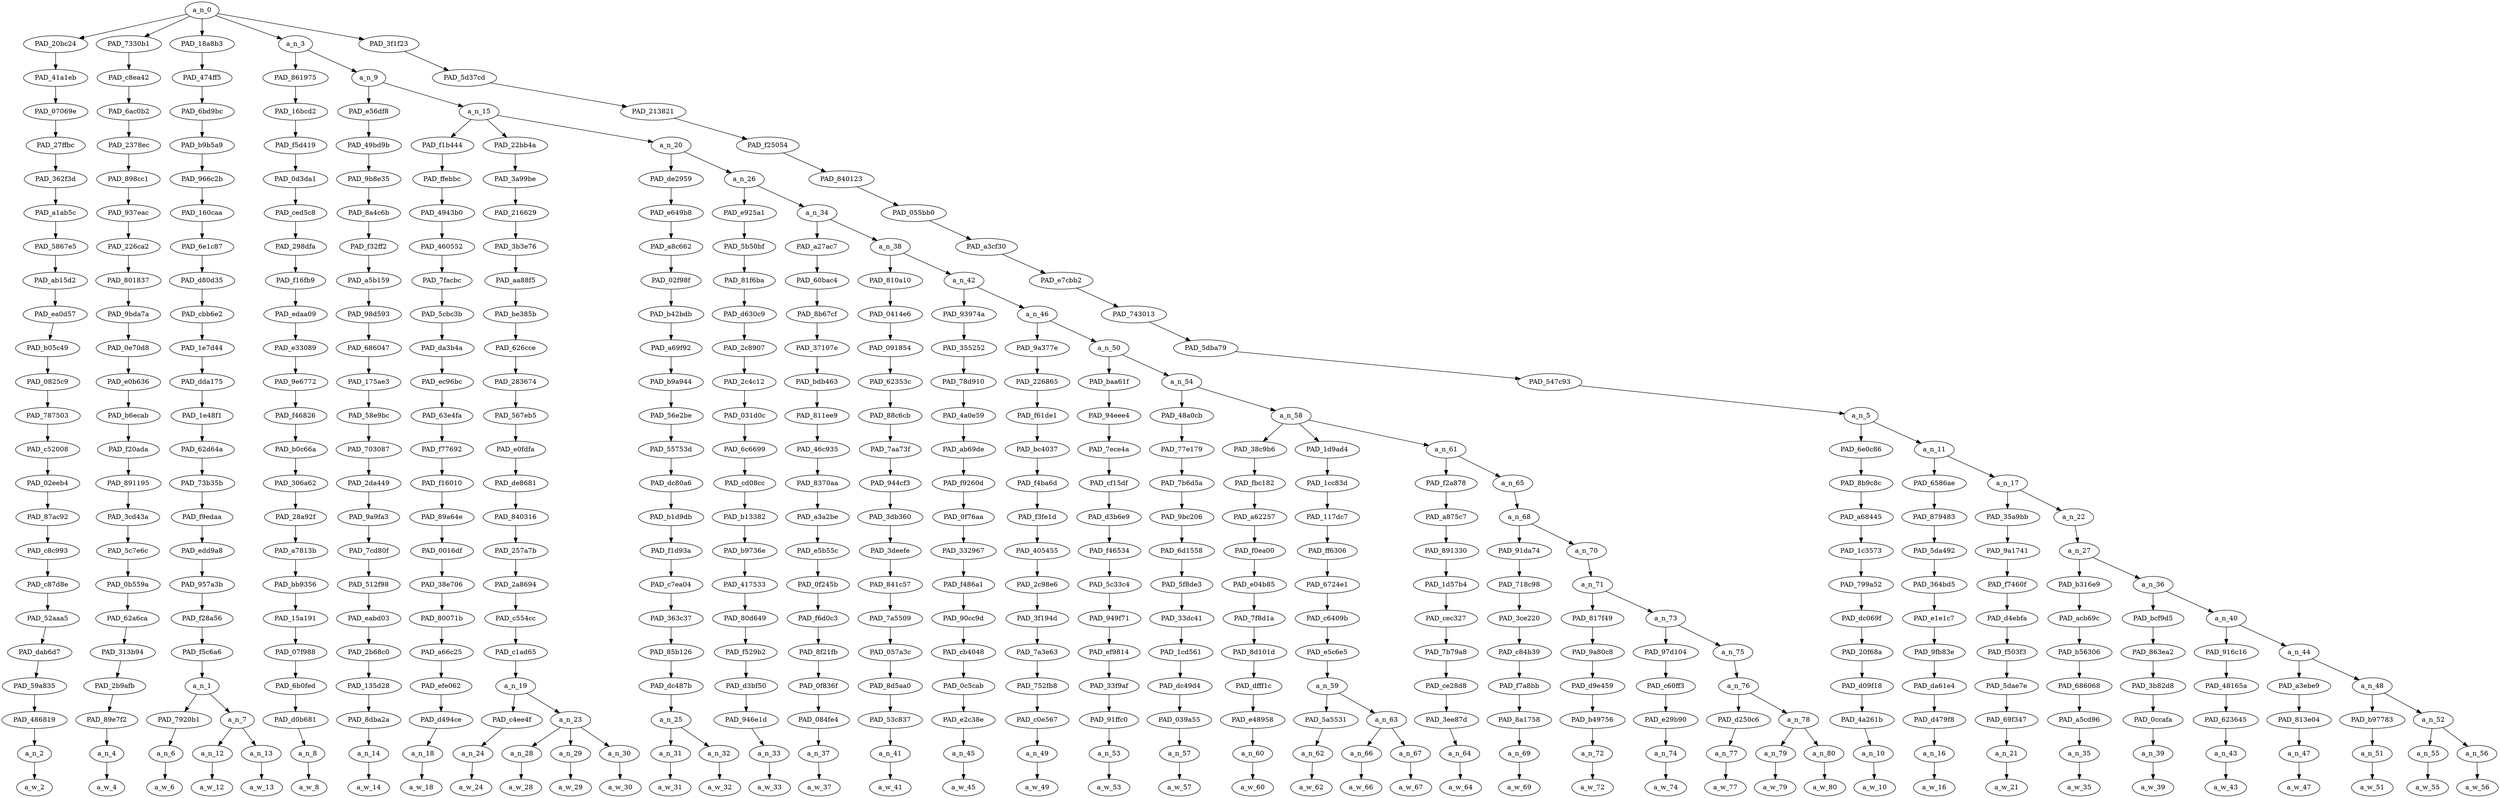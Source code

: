 strict digraph "" {
	a_n_0	[div_dir=1,
		index=0,
		level=23,
		pos="14.66223381890191,23!",
		text_span="[0, 1, 2, 3, 4, 5, 6, 7, 8, 9, 10, 11, 12, 13, 14, 15, 16, 17, 18, 19, 20, 21, 22, 23, 24, 25, 26, 27, 28, 29, 30, 31, 32, 33, 34, \
35, 36, 37, 38, 39, 40, 41]",
		value=1.00000003];
	PAD_20bc24	[div_dir=1,
		index=1,
		level=22,
		pos="3.0,22!",
		text_span="[3]",
		value=0.01892746];
	a_n_0 -> PAD_20bc24;
	PAD_7330b1	[div_dir=1,
		index=3,
		level=22,
		pos="31.0,22!",
		text_span="[31]",
		value=0.02265447];
	a_n_0 -> PAD_7330b1;
	PAD_18a8b3	[div_dir=1,
		index=0,
		level=22,
		pos="0.75,22!",
		text_span="[0, 1, 2]",
		value=0.11915669];
	a_n_0 -> PAD_18a8b3;
	a_n_3	[div_dir=1,
		index=2,
		level=22,
		pos="5.563122219509548,22!",
		text_span="[4, 5, 6, 7, 8, 9, 10, 11, 12, 13, 14, 15, 16, 17, 18, 19, 20, 21, 22, 23, 24, 25, 26, 27, 28, 29, 30]",
		value=0.52103187];
	a_n_0 -> a_n_3;
	PAD_3f1f23	[div_dir=1,
		index=4,
		level=22,
		pos="32.998046875,22!",
		text_span="[32, 33, 34, 35, 36, 37, 38, 39, 40, 41]",
		value=0.31786049];
	a_n_0 -> PAD_3f1f23;
	PAD_41a1eb	[div_dir=1,
		index=1,
		level=21,
		pos="3.0,21!",
		text_span="[3]",
		value=0.01892746];
	PAD_20bc24 -> PAD_41a1eb;
	PAD_07069e	[div_dir=1,
		index=1,
		level=20,
		pos="3.0,20!",
		text_span="[3]",
		value=0.01892746];
	PAD_41a1eb -> PAD_07069e;
	PAD_27ffbc	[div_dir=1,
		index=1,
		level=19,
		pos="3.0,19!",
		text_span="[3]",
		value=0.01892746];
	PAD_07069e -> PAD_27ffbc;
	PAD_362f3d	[div_dir=1,
		index=1,
		level=18,
		pos="3.0,18!",
		text_span="[3]",
		value=0.01892746];
	PAD_27ffbc -> PAD_362f3d;
	PAD_a1ab5c	[div_dir=1,
		index=1,
		level=17,
		pos="3.0,17!",
		text_span="[3]",
		value=0.01892746];
	PAD_362f3d -> PAD_a1ab5c;
	PAD_5867e5	[div_dir=1,
		index=1,
		level=16,
		pos="3.0,16!",
		text_span="[3]",
		value=0.01892746];
	PAD_a1ab5c -> PAD_5867e5;
	PAD_ab15d2	[div_dir=1,
		index=1,
		level=15,
		pos="3.0,15!",
		text_span="[3]",
		value=0.01892746];
	PAD_5867e5 -> PAD_ab15d2;
	PAD_ea0d57	[div_dir=1,
		index=1,
		level=14,
		pos="3.0,14!",
		text_span="[3]",
		value=0.01892746];
	PAD_ab15d2 -> PAD_ea0d57;
	PAD_b05c49	[div_dir=1,
		index=1,
		level=13,
		pos="3.0,13!",
		text_span="[3]",
		value=0.01892746];
	PAD_ea0d57 -> PAD_b05c49;
	PAD_0825c9	[div_dir=1,
		index=1,
		level=12,
		pos="3.0,12!",
		text_span="[3]",
		value=0.01892746];
	PAD_b05c49 -> PAD_0825c9;
	PAD_787503	[div_dir=1,
		index=1,
		level=11,
		pos="3.0,11!",
		text_span="[3]",
		value=0.01892746];
	PAD_0825c9 -> PAD_787503;
	PAD_c52008	[div_dir=1,
		index=1,
		level=10,
		pos="3.0,10!",
		text_span="[3]",
		value=0.01892746];
	PAD_787503 -> PAD_c52008;
	PAD_02eeb4	[div_dir=1,
		index=1,
		level=9,
		pos="3.0,9!",
		text_span="[3]",
		value=0.01892746];
	PAD_c52008 -> PAD_02eeb4;
	PAD_87ac92	[div_dir=1,
		index=1,
		level=8,
		pos="3.0,8!",
		text_span="[3]",
		value=0.01892746];
	PAD_02eeb4 -> PAD_87ac92;
	PAD_c8c993	[div_dir=1,
		index=1,
		level=7,
		pos="3.0,7!",
		text_span="[3]",
		value=0.01892746];
	PAD_87ac92 -> PAD_c8c993;
	PAD_c87d8e	[div_dir=1,
		index=1,
		level=6,
		pos="3.0,6!",
		text_span="[3]",
		value=0.01892746];
	PAD_c8c993 -> PAD_c87d8e;
	PAD_52aaa5	[div_dir=1,
		index=1,
		level=5,
		pos="3.0,5!",
		text_span="[3]",
		value=0.01892746];
	PAD_c87d8e -> PAD_52aaa5;
	PAD_dab6d7	[div_dir=1,
		index=1,
		level=4,
		pos="3.0,4!",
		text_span="[3]",
		value=0.01892746];
	PAD_52aaa5 -> PAD_dab6d7;
	PAD_59a835	[div_dir=1,
		index=1,
		level=3,
		pos="3.0,3!",
		text_span="[3]",
		value=0.01892746];
	PAD_dab6d7 -> PAD_59a835;
	PAD_486819	[div_dir=1,
		index=2,
		level=2,
		pos="3.0,2!",
		text_span="[3]",
		value=0.01892746];
	PAD_59a835 -> PAD_486819;
	a_n_2	[div_dir=1,
		index=3,
		level=1,
		pos="3.0,1!",
		text_span="[3]",
		value=0.01892746];
	PAD_486819 -> a_n_2;
	a_w_2	[div_dir=0,
		index=3,
		level=0,
		pos="3,0!",
		text_span="[3]",
		value=and];
	a_n_2 -> a_w_2;
	PAD_c8ea42	[div_dir=1,
		index=4,
		level=21,
		pos="31.0,21!",
		text_span="[31]",
		value=0.02265447];
	PAD_7330b1 -> PAD_c8ea42;
	PAD_6ac0b2	[div_dir=1,
		index=5,
		level=20,
		pos="31.0,20!",
		text_span="[31]",
		value=0.02265447];
	PAD_c8ea42 -> PAD_6ac0b2;
	PAD_2378ec	[div_dir=1,
		index=7,
		level=19,
		pos="31.0,19!",
		text_span="[31]",
		value=0.02265447];
	PAD_6ac0b2 -> PAD_2378ec;
	PAD_898cc1	[div_dir=1,
		index=8,
		level=18,
		pos="31.0,18!",
		text_span="[31]",
		value=0.02265447];
	PAD_2378ec -> PAD_898cc1;
	PAD_937eac	[div_dir=1,
		index=9,
		level=17,
		pos="31.0,17!",
		text_span="[31]",
		value=0.02265447];
	PAD_898cc1 -> PAD_937eac;
	PAD_226ca2	[div_dir=1,
		index=10,
		level=16,
		pos="31.0,16!",
		text_span="[31]",
		value=0.02265447];
	PAD_937eac -> PAD_226ca2;
	PAD_801837	[div_dir=1,
		index=11,
		level=15,
		pos="31.0,15!",
		text_span="[31]",
		value=0.02265447];
	PAD_226ca2 -> PAD_801837;
	PAD_9bda7a	[div_dir=1,
		index=12,
		level=14,
		pos="31.0,14!",
		text_span="[31]",
		value=0.02265447];
	PAD_801837 -> PAD_9bda7a;
	PAD_0e70d8	[div_dir=1,
		index=13,
		level=13,
		pos="31.0,13!",
		text_span="[31]",
		value=0.02265447];
	PAD_9bda7a -> PAD_0e70d8;
	PAD_e0b636	[div_dir=1,
		index=14,
		level=12,
		pos="31.0,12!",
		text_span="[31]",
		value=0.02265447];
	PAD_0e70d8 -> PAD_e0b636;
	PAD_b6ecab	[div_dir=1,
		index=15,
		level=11,
		pos="31.0,11!",
		text_span="[31]",
		value=0.02265447];
	PAD_e0b636 -> PAD_b6ecab;
	PAD_f20ada	[div_dir=1,
		index=17,
		level=10,
		pos="31.0,10!",
		text_span="[31]",
		value=0.02265447];
	PAD_b6ecab -> PAD_f20ada;
	PAD_891195	[div_dir=1,
		index=18,
		level=9,
		pos="31.0,9!",
		text_span="[31]",
		value=0.02265447];
	PAD_f20ada -> PAD_891195;
	PAD_3cd43a	[div_dir=1,
		index=18,
		level=8,
		pos="31.0,8!",
		text_span="[31]",
		value=0.02265447];
	PAD_891195 -> PAD_3cd43a;
	PAD_5c7e6c	[div_dir=1,
		index=19,
		level=7,
		pos="31.0,7!",
		text_span="[31]",
		value=0.02265447];
	PAD_3cd43a -> PAD_5c7e6c;
	PAD_0b559a	[div_dir=1,
		index=19,
		level=6,
		pos="31.0,6!",
		text_span="[31]",
		value=0.02265447];
	PAD_5c7e6c -> PAD_0b559a;
	PAD_62a6ca	[div_dir=1,
		index=20,
		level=5,
		pos="31.0,5!",
		text_span="[31]",
		value=0.02265447];
	PAD_0b559a -> PAD_62a6ca;
	PAD_313b94	[div_dir=1,
		index=21,
		level=4,
		pos="31.0,4!",
		text_span="[31]",
		value=0.02265447];
	PAD_62a6ca -> PAD_313b94;
	PAD_2b9afb	[div_dir=1,
		index=21,
		level=3,
		pos="31.0,3!",
		text_span="[31]",
		value=0.02265447];
	PAD_313b94 -> PAD_2b9afb;
	PAD_89e7f2	[div_dir=1,
		index=25,
		level=2,
		pos="31.0,2!",
		text_span="[31]",
		value=0.02265447];
	PAD_2b9afb -> PAD_89e7f2;
	a_n_4	[div_dir=1,
		index=31,
		level=1,
		pos="31.0,1!",
		text_span="[31]",
		value=0.02265447];
	PAD_89e7f2 -> a_n_4;
	a_w_4	[div_dir=0,
		index=31,
		level=0,
		pos="31,0!",
		text_span="[31]",
		value=and1];
	a_n_4 -> a_w_4;
	PAD_474ff5	[div_dir=1,
		index=0,
		level=21,
		pos="0.75,21!",
		text_span="[0, 1, 2]",
		value=0.11915669];
	PAD_18a8b3 -> PAD_474ff5;
	PAD_6bd9bc	[div_dir=1,
		index=0,
		level=20,
		pos="0.75,20!",
		text_span="[0, 1, 2]",
		value=0.11915669];
	PAD_474ff5 -> PAD_6bd9bc;
	PAD_b9b5a9	[div_dir=1,
		index=0,
		level=19,
		pos="0.75,19!",
		text_span="[0, 1, 2]",
		value=0.11915669];
	PAD_6bd9bc -> PAD_b9b5a9;
	PAD_966c2b	[div_dir=1,
		index=0,
		level=18,
		pos="0.75,18!",
		text_span="[0, 1, 2]",
		value=0.11915669];
	PAD_b9b5a9 -> PAD_966c2b;
	PAD_160caa	[div_dir=1,
		index=0,
		level=17,
		pos="0.75,17!",
		text_span="[0, 1, 2]",
		value=0.11915669];
	PAD_966c2b -> PAD_160caa;
	PAD_6e1c87	[div_dir=1,
		index=0,
		level=16,
		pos="0.75,16!",
		text_span="[0, 1, 2]",
		value=0.11915669];
	PAD_160caa -> PAD_6e1c87;
	PAD_d80d35	[div_dir=1,
		index=0,
		level=15,
		pos="0.75,15!",
		text_span="[0, 1, 2]",
		value=0.11915669];
	PAD_6e1c87 -> PAD_d80d35;
	PAD_cbb6e2	[div_dir=1,
		index=0,
		level=14,
		pos="0.75,14!",
		text_span="[0, 1, 2]",
		value=0.11915669];
	PAD_d80d35 -> PAD_cbb6e2;
	PAD_1e7d44	[div_dir=1,
		index=0,
		level=13,
		pos="0.75,13!",
		text_span="[0, 1, 2]",
		value=0.11915669];
	PAD_cbb6e2 -> PAD_1e7d44;
	PAD_dda175	[div_dir=1,
		index=0,
		level=12,
		pos="0.75,12!",
		text_span="[0, 1, 2]",
		value=0.11915669];
	PAD_1e7d44 -> PAD_dda175;
	PAD_1e48f1	[div_dir=1,
		index=0,
		level=11,
		pos="0.75,11!",
		text_span="[0, 1, 2]",
		value=0.11915669];
	PAD_dda175 -> PAD_1e48f1;
	PAD_62d64a	[div_dir=1,
		index=0,
		level=10,
		pos="0.75,10!",
		text_span="[0, 1, 2]",
		value=0.11915669];
	PAD_1e48f1 -> PAD_62d64a;
	PAD_73b35b	[div_dir=1,
		index=0,
		level=9,
		pos="0.75,9!",
		text_span="[0, 1, 2]",
		value=0.11915669];
	PAD_62d64a -> PAD_73b35b;
	PAD_f9edaa	[div_dir=1,
		index=0,
		level=8,
		pos="0.75,8!",
		text_span="[0, 1, 2]",
		value=0.11915669];
	PAD_73b35b -> PAD_f9edaa;
	PAD_edd9a8	[div_dir=1,
		index=0,
		level=7,
		pos="0.75,7!",
		text_span="[0, 1, 2]",
		value=0.11915669];
	PAD_f9edaa -> PAD_edd9a8;
	PAD_957a3b	[div_dir=1,
		index=0,
		level=6,
		pos="0.75,6!",
		text_span="[0, 1, 2]",
		value=0.11915669];
	PAD_edd9a8 -> PAD_957a3b;
	PAD_f28a56	[div_dir=1,
		index=0,
		level=5,
		pos="0.75,5!",
		text_span="[0, 1, 2]",
		value=0.11915669];
	PAD_957a3b -> PAD_f28a56;
	PAD_f5c6a6	[div_dir=1,
		index=0,
		level=4,
		pos="0.75,4!",
		text_span="[0, 1, 2]",
		value=0.11915669];
	PAD_f28a56 -> PAD_f5c6a6;
	a_n_1	[div_dir=1,
		index=0,
		level=3,
		pos="0.75,3!",
		text_span="[0, 1, 2]",
		value=0.11915669];
	PAD_f5c6a6 -> a_n_1;
	PAD_7920b1	[div_dir=1,
		index=0,
		level=2,
		pos="0.0,2!",
		text_span="[0]",
		value=0.01944703];
	a_n_1 -> PAD_7920b1;
	a_n_7	[div_dir=1,
		index=1,
		level=2,
		pos="1.5,2!",
		text_span="[1, 2]",
		value=0.09925548];
	a_n_1 -> a_n_7;
	a_n_6	[div_dir=1,
		index=0,
		level=1,
		pos="0.0,1!",
		text_span="[0]",
		value=0.01944703];
	PAD_7920b1 -> a_n_6;
	a_w_6	[div_dir=0,
		index=0,
		level=0,
		pos="0,0!",
		text_span="[0]",
		value=we];
	a_n_6 -> a_w_6;
	a_n_12	[div_dir=1,
		index=1,
		level=1,
		pos="1.0,1!",
		text_span="[1]",
		value=0.03022657];
	a_n_7 -> a_n_12;
	a_n_13	[div_dir=1,
		index=2,
		level=1,
		pos="2.0,1!",
		text_span="[2]",
		value=0.06860428];
	a_n_7 -> a_n_13;
	a_w_12	[div_dir=0,
		index=1,
		level=0,
		pos="1,0!",
		text_span="[1]",
		value=hate];
	a_n_12 -> a_w_12;
	a_w_13	[div_dir=0,
		index=2,
		level=0,
		pos="2,0!",
		text_span="[2]",
		value=islam];
	a_n_13 -> a_w_13;
	PAD_861975	[div_dir=1,
		index=2,
		level=21,
		pos="4.0,21!",
		text_span="[4]",
		value=0.01323002];
	a_n_3 -> PAD_861975;
	a_n_9	[div_dir=1,
		index=3,
		level=21,
		pos="7.126244439019097,21!",
		text_span="[5, 6, 7, 8, 9, 10, 11, 12, 13, 14, 15, 16, 17, 18, 19, 20, 21, 22, 23, 24, 25, 26, 27, 28, 29, 30]",
		value=0.50761512];
	a_n_3 -> a_n_9;
	PAD_16bcd2	[div_dir=1,
		index=2,
		level=20,
		pos="4.0,20!",
		text_span="[4]",
		value=0.01323002];
	PAD_861975 -> PAD_16bcd2;
	PAD_f5d419	[div_dir=1,
		index=2,
		level=19,
		pos="4.0,19!",
		text_span="[4]",
		value=0.01323002];
	PAD_16bcd2 -> PAD_f5d419;
	PAD_0d3da1	[div_dir=1,
		index=2,
		level=18,
		pos="4.0,18!",
		text_span="[4]",
		value=0.01323002];
	PAD_f5d419 -> PAD_0d3da1;
	PAD_ced5c8	[div_dir=1,
		index=2,
		level=17,
		pos="4.0,17!",
		text_span="[4]",
		value=0.01323002];
	PAD_0d3da1 -> PAD_ced5c8;
	PAD_298dfa	[div_dir=1,
		index=2,
		level=16,
		pos="4.0,16!",
		text_span="[4]",
		value=0.01323002];
	PAD_ced5c8 -> PAD_298dfa;
	PAD_f16fb9	[div_dir=1,
		index=2,
		level=15,
		pos="4.0,15!",
		text_span="[4]",
		value=0.01323002];
	PAD_298dfa -> PAD_f16fb9;
	PAD_edaa09	[div_dir=1,
		index=2,
		level=14,
		pos="4.0,14!",
		text_span="[4]",
		value=0.01323002];
	PAD_f16fb9 -> PAD_edaa09;
	PAD_e33089	[div_dir=1,
		index=2,
		level=13,
		pos="4.0,13!",
		text_span="[4]",
		value=0.01323002];
	PAD_edaa09 -> PAD_e33089;
	PAD_9e6772	[div_dir=1,
		index=2,
		level=12,
		pos="4.0,12!",
		text_span="[4]",
		value=0.01323002];
	PAD_e33089 -> PAD_9e6772;
	PAD_f46826	[div_dir=1,
		index=2,
		level=11,
		pos="4.0,11!",
		text_span="[4]",
		value=0.01323002];
	PAD_9e6772 -> PAD_f46826;
	PAD_b0c66a	[div_dir=1,
		index=2,
		level=10,
		pos="4.0,10!",
		text_span="[4]",
		value=0.01323002];
	PAD_f46826 -> PAD_b0c66a;
	PAD_306a62	[div_dir=1,
		index=2,
		level=9,
		pos="4.0,9!",
		text_span="[4]",
		value=0.01323002];
	PAD_b0c66a -> PAD_306a62;
	PAD_28a92f	[div_dir=1,
		index=2,
		level=8,
		pos="4.0,8!",
		text_span="[4]",
		value=0.01323002];
	PAD_306a62 -> PAD_28a92f;
	PAD_a7813b	[div_dir=1,
		index=2,
		level=7,
		pos="4.0,7!",
		text_span="[4]",
		value=0.01323002];
	PAD_28a92f -> PAD_a7813b;
	PAD_bb9356	[div_dir=1,
		index=2,
		level=6,
		pos="4.0,6!",
		text_span="[4]",
		value=0.01323002];
	PAD_a7813b -> PAD_bb9356;
	PAD_15a191	[div_dir=1,
		index=2,
		level=5,
		pos="4.0,5!",
		text_span="[4]",
		value=0.01323002];
	PAD_bb9356 -> PAD_15a191;
	PAD_07f988	[div_dir=1,
		index=2,
		level=4,
		pos="4.0,4!",
		text_span="[4]",
		value=0.01323002];
	PAD_15a191 -> PAD_07f988;
	PAD_6b0fed	[div_dir=1,
		index=2,
		level=3,
		pos="4.0,3!",
		text_span="[4]",
		value=0.01323002];
	PAD_07f988 -> PAD_6b0fed;
	PAD_d0b681	[div_dir=1,
		index=3,
		level=2,
		pos="4.0,2!",
		text_span="[4]",
		value=0.01323002];
	PAD_6b0fed -> PAD_d0b681;
	a_n_8	[div_dir=1,
		index=4,
		level=1,
		pos="4.0,1!",
		text_span="[4]",
		value=0.01323002];
	PAD_d0b681 -> a_n_8;
	a_w_8	[div_dir=0,
		index=4,
		level=0,
		pos="4,0!",
		text_span="[4]",
		value=we1];
	a_n_8 -> a_w_8;
	PAD_e56df8	[div_dir=1,
		index=3,
		level=20,
		pos="5.0,20!",
		text_span="[5]",
		value=0.01368248];
	a_n_9 -> PAD_e56df8;
	a_n_15	[div_dir=1,
		index=4,
		level=20,
		pos="9.252488878038195,20!",
		text_span="[6, 7, 8, 9, 10, 11, 12, 13, 14, 15, 16, 17, 18, 19, 20, 21, 22, 23, 24, 25, 26, 27, 28, 29, 30]",
		value=0.49375274];
	a_n_9 -> a_n_15;
	PAD_49bd9b	[div_dir=1,
		index=3,
		level=19,
		pos="5.0,19!",
		text_span="[5]",
		value=0.01368248];
	PAD_e56df8 -> PAD_49bd9b;
	PAD_9b8e35	[div_dir=1,
		index=3,
		level=18,
		pos="5.0,18!",
		text_span="[5]",
		value=0.01368248];
	PAD_49bd9b -> PAD_9b8e35;
	PAD_8a4c6b	[div_dir=1,
		index=3,
		level=17,
		pos="5.0,17!",
		text_span="[5]",
		value=0.01368248];
	PAD_9b8e35 -> PAD_8a4c6b;
	PAD_f32ff2	[div_dir=1,
		index=3,
		level=16,
		pos="5.0,16!",
		text_span="[5]",
		value=0.01368248];
	PAD_8a4c6b -> PAD_f32ff2;
	PAD_a5b159	[div_dir=1,
		index=3,
		level=15,
		pos="5.0,15!",
		text_span="[5]",
		value=0.01368248];
	PAD_f32ff2 -> PAD_a5b159;
	PAD_98d593	[div_dir=1,
		index=3,
		level=14,
		pos="5.0,14!",
		text_span="[5]",
		value=0.01368248];
	PAD_a5b159 -> PAD_98d593;
	PAD_686047	[div_dir=1,
		index=3,
		level=13,
		pos="5.0,13!",
		text_span="[5]",
		value=0.01368248];
	PAD_98d593 -> PAD_686047;
	PAD_175ae3	[div_dir=1,
		index=3,
		level=12,
		pos="5.0,12!",
		text_span="[5]",
		value=0.01368248];
	PAD_686047 -> PAD_175ae3;
	PAD_58e9bc	[div_dir=1,
		index=3,
		level=11,
		pos="5.0,11!",
		text_span="[5]",
		value=0.01368248];
	PAD_175ae3 -> PAD_58e9bc;
	PAD_703087	[div_dir=1,
		index=3,
		level=10,
		pos="5.0,10!",
		text_span="[5]",
		value=0.01368248];
	PAD_58e9bc -> PAD_703087;
	PAD_2da449	[div_dir=1,
		index=3,
		level=9,
		pos="5.0,9!",
		text_span="[5]",
		value=0.01368248];
	PAD_703087 -> PAD_2da449;
	PAD_9a9fa3	[div_dir=1,
		index=3,
		level=8,
		pos="5.0,8!",
		text_span="[5]",
		value=0.01368248];
	PAD_2da449 -> PAD_9a9fa3;
	PAD_7cd80f	[div_dir=1,
		index=3,
		level=7,
		pos="5.0,7!",
		text_span="[5]",
		value=0.01368248];
	PAD_9a9fa3 -> PAD_7cd80f;
	PAD_512f98	[div_dir=1,
		index=3,
		level=6,
		pos="5.0,6!",
		text_span="[5]",
		value=0.01368248];
	PAD_7cd80f -> PAD_512f98;
	PAD_eabd03	[div_dir=1,
		index=3,
		level=5,
		pos="5.0,5!",
		text_span="[5]",
		value=0.01368248];
	PAD_512f98 -> PAD_eabd03;
	PAD_2b68c0	[div_dir=1,
		index=3,
		level=4,
		pos="5.0,4!",
		text_span="[5]",
		value=0.01368248];
	PAD_eabd03 -> PAD_2b68c0;
	PAD_135d28	[div_dir=1,
		index=3,
		level=3,
		pos="5.0,3!",
		text_span="[5]",
		value=0.01368248];
	PAD_2b68c0 -> PAD_135d28;
	PAD_8dba2a	[div_dir=1,
		index=4,
		level=2,
		pos="5.0,2!",
		text_span="[5]",
		value=0.01368248];
	PAD_135d28 -> PAD_8dba2a;
	a_n_14	[div_dir=1,
		index=5,
		level=1,
		pos="5.0,1!",
		text_span="[5]",
		value=0.01368248];
	PAD_8dba2a -> a_n_14;
	a_w_14	[div_dir=0,
		index=5,
		level=0,
		pos="5,0!",
		text_span="[5]",
		value=will];
	a_n_14 -> a_w_14;
	PAD_f1b444	[div_dir=1,
		index=4,
		level=19,
		pos="6.0,19!",
		text_span="[6]",
		value=0.02240256];
	a_n_15 -> PAD_f1b444;
	PAD_22bb4a	[div_dir=1,
		index=5,
		level=19,
		pos="9.0,19!",
		text_span="[7, 8, 9, 10]",
		value=0.20002203];
	a_n_15 -> PAD_22bb4a;
	a_n_20	[div_dir=1,
		index=6,
		level=19,
		pos="12.757466634114582,19!",
		text_span="[11, 12, 13, 14, 15, 16, 17, 18, 19, 20, 21, 22, 23, 24, 25, 26, 27, 28, 29, 30]",
		value=0.27115310];
	a_n_15 -> a_n_20;
	PAD_ffebbc	[div_dir=1,
		index=4,
		level=18,
		pos="6.0,18!",
		text_span="[6]",
		value=0.02240256];
	PAD_f1b444 -> PAD_ffebbc;
	PAD_4943b0	[div_dir=1,
		index=4,
		level=17,
		pos="6.0,17!",
		text_span="[6]",
		value=0.02240256];
	PAD_ffebbc -> PAD_4943b0;
	PAD_460552	[div_dir=1,
		index=4,
		level=16,
		pos="6.0,16!",
		text_span="[6]",
		value=0.02240256];
	PAD_4943b0 -> PAD_460552;
	PAD_7facbc	[div_dir=1,
		index=4,
		level=15,
		pos="6.0,15!",
		text_span="[6]",
		value=0.02240256];
	PAD_460552 -> PAD_7facbc;
	PAD_5cbc3b	[div_dir=1,
		index=4,
		level=14,
		pos="6.0,14!",
		text_span="[6]",
		value=0.02240256];
	PAD_7facbc -> PAD_5cbc3b;
	PAD_da3b4a	[div_dir=1,
		index=4,
		level=13,
		pos="6.0,13!",
		text_span="[6]",
		value=0.02240256];
	PAD_5cbc3b -> PAD_da3b4a;
	PAD_ec96bc	[div_dir=1,
		index=4,
		level=12,
		pos="6.0,12!",
		text_span="[6]",
		value=0.02240256];
	PAD_da3b4a -> PAD_ec96bc;
	PAD_63e4fa	[div_dir=1,
		index=4,
		level=11,
		pos="6.0,11!",
		text_span="[6]",
		value=0.02240256];
	PAD_ec96bc -> PAD_63e4fa;
	PAD_f77692	[div_dir=1,
		index=4,
		level=10,
		pos="6.0,10!",
		text_span="[6]",
		value=0.02240256];
	PAD_63e4fa -> PAD_f77692;
	PAD_f16010	[div_dir=1,
		index=4,
		level=9,
		pos="6.0,9!",
		text_span="[6]",
		value=0.02240256];
	PAD_f77692 -> PAD_f16010;
	PAD_89a64e	[div_dir=1,
		index=4,
		level=8,
		pos="6.0,8!",
		text_span="[6]",
		value=0.02240256];
	PAD_f16010 -> PAD_89a64e;
	PAD_0016df	[div_dir=1,
		index=4,
		level=7,
		pos="6.0,7!",
		text_span="[6]",
		value=0.02240256];
	PAD_89a64e -> PAD_0016df;
	PAD_38e706	[div_dir=1,
		index=4,
		level=6,
		pos="6.0,6!",
		text_span="[6]",
		value=0.02240256];
	PAD_0016df -> PAD_38e706;
	PAD_80071b	[div_dir=1,
		index=4,
		level=5,
		pos="6.0,5!",
		text_span="[6]",
		value=0.02240256];
	PAD_38e706 -> PAD_80071b;
	PAD_a66c25	[div_dir=1,
		index=4,
		level=4,
		pos="6.0,4!",
		text_span="[6]",
		value=0.02240256];
	PAD_80071b -> PAD_a66c25;
	PAD_efe062	[div_dir=1,
		index=4,
		level=3,
		pos="6.0,3!",
		text_span="[6]",
		value=0.02240256];
	PAD_a66c25 -> PAD_efe062;
	PAD_d494ce	[div_dir=1,
		index=5,
		level=2,
		pos="6.0,2!",
		text_span="[6]",
		value=0.02240256];
	PAD_efe062 -> PAD_d494ce;
	a_n_18	[div_dir=1,
		index=6,
		level=1,
		pos="6.0,1!",
		text_span="[6]",
		value=0.02240256];
	PAD_d494ce -> a_n_18;
	a_w_18	[div_dir=0,
		index=6,
		level=0,
		pos="6,0!",
		text_span="[6]",
		value=mock];
	a_n_18 -> a_w_18;
	PAD_3a99be	[div_dir=1,
		index=5,
		level=18,
		pos="9.0,18!",
		text_span="[7, 8, 9, 10]",
		value=0.20002203];
	PAD_22bb4a -> PAD_3a99be;
	PAD_216629	[div_dir=1,
		index=5,
		level=17,
		pos="9.0,17!",
		text_span="[7, 8, 9, 10]",
		value=0.20002203];
	PAD_3a99be -> PAD_216629;
	PAD_3b3e76	[div_dir=1,
		index=5,
		level=16,
		pos="9.0,16!",
		text_span="[7, 8, 9, 10]",
		value=0.20002203];
	PAD_216629 -> PAD_3b3e76;
	PAD_aa88f5	[div_dir=1,
		index=5,
		level=15,
		pos="9.0,15!",
		text_span="[7, 8, 9, 10]",
		value=0.20002203];
	PAD_3b3e76 -> PAD_aa88f5;
	PAD_be385b	[div_dir=1,
		index=5,
		level=14,
		pos="9.0,14!",
		text_span="[7, 8, 9, 10]",
		value=0.20002203];
	PAD_aa88f5 -> PAD_be385b;
	PAD_626cce	[div_dir=1,
		index=5,
		level=13,
		pos="9.0,13!",
		text_span="[7, 8, 9, 10]",
		value=0.20002203];
	PAD_be385b -> PAD_626cce;
	PAD_283674	[div_dir=1,
		index=5,
		level=12,
		pos="9.0,12!",
		text_span="[7, 8, 9, 10]",
		value=0.20002203];
	PAD_626cce -> PAD_283674;
	PAD_567eb5	[div_dir=1,
		index=5,
		level=11,
		pos="9.0,11!",
		text_span="[7, 8, 9, 10]",
		value=0.20002203];
	PAD_283674 -> PAD_567eb5;
	PAD_e0fdfa	[div_dir=1,
		index=5,
		level=10,
		pos="9.0,10!",
		text_span="[7, 8, 9, 10]",
		value=0.20002203];
	PAD_567eb5 -> PAD_e0fdfa;
	PAD_de8681	[div_dir=1,
		index=5,
		level=9,
		pos="9.0,9!",
		text_span="[7, 8, 9, 10]",
		value=0.20002203];
	PAD_e0fdfa -> PAD_de8681;
	PAD_840316	[div_dir=1,
		index=5,
		level=8,
		pos="9.0,8!",
		text_span="[7, 8, 9, 10]",
		value=0.20002203];
	PAD_de8681 -> PAD_840316;
	PAD_257a7b	[div_dir=1,
		index=5,
		level=7,
		pos="9.0,7!",
		text_span="[7, 8, 9, 10]",
		value=0.20002203];
	PAD_840316 -> PAD_257a7b;
	PAD_2a8694	[div_dir=1,
		index=5,
		level=6,
		pos="9.0,6!",
		text_span="[7, 8, 9, 10]",
		value=0.20002203];
	PAD_257a7b -> PAD_2a8694;
	PAD_c554cc	[div_dir=1,
		index=5,
		level=5,
		pos="9.0,5!",
		text_span="[7, 8, 9, 10]",
		value=0.20002203];
	PAD_2a8694 -> PAD_c554cc;
	PAD_c1ad65	[div_dir=1,
		index=5,
		level=4,
		pos="9.0,4!",
		text_span="[7, 8, 9, 10]",
		value=0.20002203];
	PAD_c554cc -> PAD_c1ad65;
	a_n_19	[div_dir=1,
		index=5,
		level=3,
		pos="9.0,3!",
		text_span="[7, 8, 9, 10]",
		value=0.20002203];
	PAD_c1ad65 -> a_n_19;
	PAD_c4ee4f	[div_dir=1,
		index=7,
		level=2,
		pos="10.0,2!",
		text_span="[10]",
		value=0.03680825];
	a_n_19 -> PAD_c4ee4f;
	a_n_23	[div_dir=1,
		index=6,
		level=2,
		pos="8.0,2!",
		text_span="[7, 8, 9]",
		value=0.16310371];
	a_n_19 -> a_n_23;
	a_n_24	[div_dir=1,
		index=10,
		level=1,
		pos="10.0,1!",
		text_span="[10]",
		value=0.03680825];
	PAD_c4ee4f -> a_n_24;
	a_w_24	[div_dir=0,
		index=10,
		level=0,
		pos="10,0!",
		text_span="[10]",
		value=mohammed];
	a_n_24 -> a_w_24;
	a_n_28	[div_dir=1,
		index=7,
		level=1,
		pos="7.0,1!",
		text_span="[7]",
		value=0.01940856];
	a_n_23 -> a_n_28;
	a_n_29	[div_dir=1,
		index=8,
		level=1,
		pos="8.0,1!",
		text_span="[8]",
		value=0.10458024];
	a_n_23 -> a_n_29;
	a_n_30	[div_dir=-1,
		index=9,
		level=1,
		pos="9.0,1!",
		text_span="[9]",
		value=0.03900166];
	a_n_23 -> a_n_30;
	a_w_28	[div_dir=0,
		index=7,
		level=0,
		pos="7,0!",
		text_span="[7]",
		value=your];
	a_n_28 -> a_w_28;
	a_w_29	[div_dir=0,
		index=8,
		level=0,
		pos="8,0!",
		text_span="[8]",
		value=paedophile];
	a_n_29 -> a_w_29;
	a_w_30	[div_dir=0,
		index=9,
		level=0,
		pos="9,0!",
		text_span="[9]",
		value=prophet];
	a_n_30 -> a_w_30;
	PAD_de2959	[div_dir=-1,
		index=6,
		level=18,
		pos="11.5,18!",
		text_span="[11, 12]",
		value=0.02324649];
	a_n_20 -> PAD_de2959;
	a_n_26	[div_dir=1,
		index=7,
		level=18,
		pos="14.014933268229166,18!",
		text_span="[13, 14, 15, 16, 17, 18, 19, 20, 21, 22, 23, 24, 25, 26, 27, 28, 29, 30]",
		value=0.24776440];
	a_n_20 -> a_n_26;
	PAD_e649b8	[div_dir=-1,
		index=6,
		level=17,
		pos="11.5,17!",
		text_span="[11, 12]",
		value=0.02324649];
	PAD_de2959 -> PAD_e649b8;
	PAD_a8c662	[div_dir=-1,
		index=6,
		level=16,
		pos="11.5,16!",
		text_span="[11, 12]",
		value=0.02324649];
	PAD_e649b8 -> PAD_a8c662;
	PAD_02f98f	[div_dir=-1,
		index=6,
		level=15,
		pos="11.5,15!",
		text_span="[11, 12]",
		value=0.02324649];
	PAD_a8c662 -> PAD_02f98f;
	PAD_b42bdb	[div_dir=-1,
		index=6,
		level=14,
		pos="11.5,14!",
		text_span="[11, 12]",
		value=0.02324649];
	PAD_02f98f -> PAD_b42bdb;
	PAD_a69f92	[div_dir=-1,
		index=6,
		level=13,
		pos="11.5,13!",
		text_span="[11, 12]",
		value=0.02324649];
	PAD_b42bdb -> PAD_a69f92;
	PAD_b9a944	[div_dir=-1,
		index=6,
		level=12,
		pos="11.5,12!",
		text_span="[11, 12]",
		value=0.02324649];
	PAD_a69f92 -> PAD_b9a944;
	PAD_56e2be	[div_dir=-1,
		index=6,
		level=11,
		pos="11.5,11!",
		text_span="[11, 12]",
		value=0.02324649];
	PAD_b9a944 -> PAD_56e2be;
	PAD_55753d	[div_dir=-1,
		index=6,
		level=10,
		pos="11.5,10!",
		text_span="[11, 12]",
		value=0.02324649];
	PAD_56e2be -> PAD_55753d;
	PAD_dc80a6	[div_dir=-1,
		index=6,
		level=9,
		pos="11.5,9!",
		text_span="[11, 12]",
		value=0.02324649];
	PAD_55753d -> PAD_dc80a6;
	PAD_b1d9db	[div_dir=-1,
		index=6,
		level=8,
		pos="11.5,8!",
		text_span="[11, 12]",
		value=0.02324649];
	PAD_dc80a6 -> PAD_b1d9db;
	PAD_f1d93a	[div_dir=-1,
		index=6,
		level=7,
		pos="11.5,7!",
		text_span="[11, 12]",
		value=0.02324649];
	PAD_b1d9db -> PAD_f1d93a;
	PAD_c7ea04	[div_dir=-1,
		index=6,
		level=6,
		pos="11.5,6!",
		text_span="[11, 12]",
		value=0.02324649];
	PAD_f1d93a -> PAD_c7ea04;
	PAD_363c37	[div_dir=-1,
		index=6,
		level=5,
		pos="11.5,5!",
		text_span="[11, 12]",
		value=0.02324649];
	PAD_c7ea04 -> PAD_363c37;
	PAD_85b126	[div_dir=-1,
		index=6,
		level=4,
		pos="11.5,4!",
		text_span="[11, 12]",
		value=0.02324649];
	PAD_363c37 -> PAD_85b126;
	PAD_dc487b	[div_dir=-1,
		index=6,
		level=3,
		pos="11.5,3!",
		text_span="[11, 12]",
		value=0.02324649];
	PAD_85b126 -> PAD_dc487b;
	a_n_25	[div_dir=-1,
		index=8,
		level=2,
		pos="11.5,2!",
		text_span="[11, 12]",
		value=0.02324649];
	PAD_dc487b -> a_n_25;
	a_n_31	[div_dir=1,
		index=11,
		level=1,
		pos="11.0,1!",
		text_span="[11]",
		value=0.01140006];
	a_n_25 -> a_n_31;
	a_n_32	[div_dir=-1,
		index=12,
		level=1,
		pos="12.0,1!",
		text_span="[12]",
		value=0.01184318];
	a_n_25 -> a_n_32;
	a_w_31	[div_dir=0,
		index=11,
		level=0,
		pos="11,0!",
		text_span="[11]",
		value=as];
	a_n_31 -> a_w_31;
	a_w_32	[div_dir=0,
		index=12,
		level=0,
		pos="12,0!",
		text_span="[12]",
		value=much];
	a_n_32 -> a_w_32;
	PAD_e925a1	[div_dir=-1,
		index=7,
		level=17,
		pos="13.0,17!",
		text_span="[13]",
		value=0.00985836];
	a_n_26 -> PAD_e925a1;
	a_n_34	[div_dir=1,
		index=8,
		level=17,
		pos="15.029866536458332,17!",
		text_span="[14, 15, 16, 17, 18, 19, 20, 21, 22, 23, 24, 25, 26, 27, 28, 29, 30]",
		value=0.23775556];
	a_n_26 -> a_n_34;
	PAD_5b50bf	[div_dir=-1,
		index=7,
		level=16,
		pos="13.0,16!",
		text_span="[13]",
		value=0.00985836];
	PAD_e925a1 -> PAD_5b50bf;
	PAD_81f6ba	[div_dir=-1,
		index=7,
		level=15,
		pos="13.0,15!",
		text_span="[13]",
		value=0.00985836];
	PAD_5b50bf -> PAD_81f6ba;
	PAD_d630c9	[div_dir=-1,
		index=7,
		level=14,
		pos="13.0,14!",
		text_span="[13]",
		value=0.00985836];
	PAD_81f6ba -> PAD_d630c9;
	PAD_2c8907	[div_dir=-1,
		index=7,
		level=13,
		pos="13.0,13!",
		text_span="[13]",
		value=0.00985836];
	PAD_d630c9 -> PAD_2c8907;
	PAD_2c4c12	[div_dir=-1,
		index=7,
		level=12,
		pos="13.0,12!",
		text_span="[13]",
		value=0.00985836];
	PAD_2c8907 -> PAD_2c4c12;
	PAD_031d0c	[div_dir=-1,
		index=7,
		level=11,
		pos="13.0,11!",
		text_span="[13]",
		value=0.00985836];
	PAD_2c4c12 -> PAD_031d0c;
	PAD_6c6699	[div_dir=-1,
		index=7,
		level=10,
		pos="13.0,10!",
		text_span="[13]",
		value=0.00985836];
	PAD_031d0c -> PAD_6c6699;
	PAD_cd08cc	[div_dir=-1,
		index=7,
		level=9,
		pos="13.0,9!",
		text_span="[13]",
		value=0.00985836];
	PAD_6c6699 -> PAD_cd08cc;
	PAD_b13382	[div_dir=-1,
		index=7,
		level=8,
		pos="13.0,8!",
		text_span="[13]",
		value=0.00985836];
	PAD_cd08cc -> PAD_b13382;
	PAD_b9736e	[div_dir=-1,
		index=7,
		level=7,
		pos="13.0,7!",
		text_span="[13]",
		value=0.00985836];
	PAD_b13382 -> PAD_b9736e;
	PAD_417533	[div_dir=-1,
		index=7,
		level=6,
		pos="13.0,6!",
		text_span="[13]",
		value=0.00985836];
	PAD_b9736e -> PAD_417533;
	PAD_80d649	[div_dir=-1,
		index=7,
		level=5,
		pos="13.0,5!",
		text_span="[13]",
		value=0.00985836];
	PAD_417533 -> PAD_80d649;
	PAD_f529b2	[div_dir=-1,
		index=7,
		level=4,
		pos="13.0,4!",
		text_span="[13]",
		value=0.00985836];
	PAD_80d649 -> PAD_f529b2;
	PAD_d3bf50	[div_dir=-1,
		index=7,
		level=3,
		pos="13.0,3!",
		text_span="[13]",
		value=0.00985836];
	PAD_f529b2 -> PAD_d3bf50;
	PAD_946e1d	[div_dir=-1,
		index=9,
		level=2,
		pos="13.0,2!",
		text_span="[13]",
		value=0.00985836];
	PAD_d3bf50 -> PAD_946e1d;
	a_n_33	[div_dir=-1,
		index=13,
		level=1,
		pos="13.0,1!",
		text_span="[13]",
		value=0.00985836];
	PAD_946e1d -> a_n_33;
	a_w_33	[div_dir=0,
		index=13,
		level=0,
		pos="13,0!",
		text_span="[13]",
		value=as1];
	a_n_33 -> a_w_33;
	PAD_a27ac7	[div_dir=1,
		index=8,
		level=16,
		pos="14.0,16!",
		text_span="[14]",
		value=0.01159530];
	a_n_34 -> PAD_a27ac7;
	a_n_38	[div_dir=1,
		index=9,
		level=16,
		pos="16.059733072916664,16!",
		text_span="[15, 16, 17, 18, 19, 20, 21, 22, 23, 24, 25, 26, 27, 28, 29, 30]",
		value=0.22600235];
	a_n_34 -> a_n_38;
	PAD_60bac4	[div_dir=1,
		index=8,
		level=15,
		pos="14.0,15!",
		text_span="[14]",
		value=0.01159530];
	PAD_a27ac7 -> PAD_60bac4;
	PAD_8b67cf	[div_dir=1,
		index=8,
		level=14,
		pos="14.0,14!",
		text_span="[14]",
		value=0.01159530];
	PAD_60bac4 -> PAD_8b67cf;
	PAD_37107e	[div_dir=1,
		index=8,
		level=13,
		pos="14.0,13!",
		text_span="[14]",
		value=0.01159530];
	PAD_8b67cf -> PAD_37107e;
	PAD_bdb463	[div_dir=1,
		index=8,
		level=12,
		pos="14.0,12!",
		text_span="[14]",
		value=0.01159530];
	PAD_37107e -> PAD_bdb463;
	PAD_811ee9	[div_dir=1,
		index=8,
		level=11,
		pos="14.0,11!",
		text_span="[14]",
		value=0.01159530];
	PAD_bdb463 -> PAD_811ee9;
	PAD_46c935	[div_dir=1,
		index=8,
		level=10,
		pos="14.0,10!",
		text_span="[14]",
		value=0.01159530];
	PAD_811ee9 -> PAD_46c935;
	PAD_8370aa	[div_dir=1,
		index=8,
		level=9,
		pos="14.0,9!",
		text_span="[14]",
		value=0.01159530];
	PAD_46c935 -> PAD_8370aa;
	PAD_a3a2be	[div_dir=1,
		index=8,
		level=8,
		pos="14.0,8!",
		text_span="[14]",
		value=0.01159530];
	PAD_8370aa -> PAD_a3a2be;
	PAD_e5b55c	[div_dir=1,
		index=8,
		level=7,
		pos="14.0,7!",
		text_span="[14]",
		value=0.01159530];
	PAD_a3a2be -> PAD_e5b55c;
	PAD_0f245b	[div_dir=1,
		index=8,
		level=6,
		pos="14.0,6!",
		text_span="[14]",
		value=0.01159530];
	PAD_e5b55c -> PAD_0f245b;
	PAD_f6d0c3	[div_dir=1,
		index=8,
		level=5,
		pos="14.0,5!",
		text_span="[14]",
		value=0.01159530];
	PAD_0f245b -> PAD_f6d0c3;
	PAD_8f21fb	[div_dir=1,
		index=8,
		level=4,
		pos="14.0,4!",
		text_span="[14]",
		value=0.01159530];
	PAD_f6d0c3 -> PAD_8f21fb;
	PAD_0f836f	[div_dir=1,
		index=8,
		level=3,
		pos="14.0,3!",
		text_span="[14]",
		value=0.01159530];
	PAD_8f21fb -> PAD_0f836f;
	PAD_084fe4	[div_dir=1,
		index=10,
		level=2,
		pos="14.0,2!",
		text_span="[14]",
		value=0.01159530];
	PAD_0f836f -> PAD_084fe4;
	a_n_37	[div_dir=1,
		index=14,
		level=1,
		pos="14.0,1!",
		text_span="[14]",
		value=0.01159530];
	PAD_084fe4 -> a_n_37;
	a_w_37	[div_dir=0,
		index=14,
		level=0,
		pos="14,0!",
		text_span="[14]",
		value=we2];
	a_n_37 -> a_w_37;
	PAD_810a10	[div_dir=1,
		index=9,
		level=15,
		pos="15.0,15!",
		text_span="[15]",
		value=0.01323788];
	a_n_38 -> PAD_810a10;
	a_n_42	[div_dir=1,
		index=10,
		level=15,
		pos="17.119466145833332,15!",
		text_span="[16, 17, 18, 19, 20, 21, 22, 23, 24, 25, 26, 27, 28, 29, 30]",
		value=0.21261479];
	a_n_38 -> a_n_42;
	PAD_0414e6	[div_dir=1,
		index=9,
		level=14,
		pos="15.0,14!",
		text_span="[15]",
		value=0.01323788];
	PAD_810a10 -> PAD_0414e6;
	PAD_091854	[div_dir=1,
		index=9,
		level=13,
		pos="15.0,13!",
		text_span="[15]",
		value=0.01323788];
	PAD_0414e6 -> PAD_091854;
	PAD_62353c	[div_dir=1,
		index=9,
		level=12,
		pos="15.0,12!",
		text_span="[15]",
		value=0.01323788];
	PAD_091854 -> PAD_62353c;
	PAD_88c6cb	[div_dir=1,
		index=9,
		level=11,
		pos="15.0,11!",
		text_span="[15]",
		value=0.01323788];
	PAD_62353c -> PAD_88c6cb;
	PAD_7aa73f	[div_dir=1,
		index=9,
		level=10,
		pos="15.0,10!",
		text_span="[15]",
		value=0.01323788];
	PAD_88c6cb -> PAD_7aa73f;
	PAD_944cf3	[div_dir=1,
		index=9,
		level=9,
		pos="15.0,9!",
		text_span="[15]",
		value=0.01323788];
	PAD_7aa73f -> PAD_944cf3;
	PAD_3db360	[div_dir=1,
		index=9,
		level=8,
		pos="15.0,8!",
		text_span="[15]",
		value=0.01323788];
	PAD_944cf3 -> PAD_3db360;
	PAD_3deefe	[div_dir=1,
		index=9,
		level=7,
		pos="15.0,7!",
		text_span="[15]",
		value=0.01323788];
	PAD_3db360 -> PAD_3deefe;
	PAD_841c57	[div_dir=1,
		index=9,
		level=6,
		pos="15.0,6!",
		text_span="[15]",
		value=0.01323788];
	PAD_3deefe -> PAD_841c57;
	PAD_7a5509	[div_dir=1,
		index=9,
		level=5,
		pos="15.0,5!",
		text_span="[15]",
		value=0.01323788];
	PAD_841c57 -> PAD_7a5509;
	PAD_057a3c	[div_dir=1,
		index=9,
		level=4,
		pos="15.0,4!",
		text_span="[15]",
		value=0.01323788];
	PAD_7a5509 -> PAD_057a3c;
	PAD_8d5aa0	[div_dir=1,
		index=9,
		level=3,
		pos="15.0,3!",
		text_span="[15]",
		value=0.01323788];
	PAD_057a3c -> PAD_8d5aa0;
	PAD_53c837	[div_dir=1,
		index=11,
		level=2,
		pos="15.0,2!",
		text_span="[15]",
		value=0.01323788];
	PAD_8d5aa0 -> PAD_53c837;
	a_n_41	[div_dir=1,
		index=15,
		level=1,
		pos="15.0,1!",
		text_span="[15]",
		value=0.01323788];
	PAD_53c837 -> a_n_41;
	a_w_41	[div_dir=0,
		index=15,
		level=0,
		pos="15,0!",
		text_span="[15]",
		value=want];
	a_n_41 -> a_w_41;
	PAD_93974a	[div_dir=1,
		index=10,
		level=14,
		pos="16.0,14!",
		text_span="[16]",
		value=0.01475919];
	a_n_42 -> PAD_93974a;
	a_n_46	[div_dir=1,
		index=11,
		level=14,
		pos="18.238932291666664,14!",
		text_span="[17, 18, 19, 20, 21, 22, 23, 24, 25, 26, 27, 28, 29, 30]",
		value=0.19771410];
	a_n_42 -> a_n_46;
	PAD_355252	[div_dir=1,
		index=10,
		level=13,
		pos="16.0,13!",
		text_span="[16]",
		value=0.01475919];
	PAD_93974a -> PAD_355252;
	PAD_78d910	[div_dir=1,
		index=10,
		level=12,
		pos="16.0,12!",
		text_span="[16]",
		value=0.01475919];
	PAD_355252 -> PAD_78d910;
	PAD_4a0e59	[div_dir=1,
		index=10,
		level=11,
		pos="16.0,11!",
		text_span="[16]",
		value=0.01475919];
	PAD_78d910 -> PAD_4a0e59;
	PAD_ab69de	[div_dir=1,
		index=10,
		level=10,
		pos="16.0,10!",
		text_span="[16]",
		value=0.01475919];
	PAD_4a0e59 -> PAD_ab69de;
	PAD_f9260d	[div_dir=1,
		index=10,
		level=9,
		pos="16.0,9!",
		text_span="[16]",
		value=0.01475919];
	PAD_ab69de -> PAD_f9260d;
	PAD_0f76aa	[div_dir=1,
		index=10,
		level=8,
		pos="16.0,8!",
		text_span="[16]",
		value=0.01475919];
	PAD_f9260d -> PAD_0f76aa;
	PAD_332967	[div_dir=1,
		index=10,
		level=7,
		pos="16.0,7!",
		text_span="[16]",
		value=0.01475919];
	PAD_0f76aa -> PAD_332967;
	PAD_f486a1	[div_dir=1,
		index=10,
		level=6,
		pos="16.0,6!",
		text_span="[16]",
		value=0.01475919];
	PAD_332967 -> PAD_f486a1;
	PAD_90cc9d	[div_dir=1,
		index=10,
		level=5,
		pos="16.0,5!",
		text_span="[16]",
		value=0.01475919];
	PAD_f486a1 -> PAD_90cc9d;
	PAD_cb4048	[div_dir=1,
		index=10,
		level=4,
		pos="16.0,4!",
		text_span="[16]",
		value=0.01475919];
	PAD_90cc9d -> PAD_cb4048;
	PAD_0c5cab	[div_dir=1,
		index=10,
		level=3,
		pos="16.0,3!",
		text_span="[16]",
		value=0.01475919];
	PAD_cb4048 -> PAD_0c5cab;
	PAD_e2c38e	[div_dir=1,
		index=12,
		level=2,
		pos="16.0,2!",
		text_span="[16]",
		value=0.01475919];
	PAD_0c5cab -> PAD_e2c38e;
	a_n_45	[div_dir=1,
		index=16,
		level=1,
		pos="16.0,1!",
		text_span="[16]",
		value=0.01475919];
	PAD_e2c38e -> a_n_45;
	a_w_45	[div_dir=0,
		index=16,
		level=0,
		pos="16,0!",
		text_span="[16]",
		value=no];
	a_n_45 -> a_w_45;
	PAD_9a377e	[div_dir=1,
		index=11,
		level=13,
		pos="17.0,13!",
		text_span="[17]",
		value=0.01357970];
	a_n_46 -> PAD_9a377e;
	a_n_50	[div_dir=1,
		index=12,
		level=13,
		pos="19.477864583333332,13!",
		text_span="[18, 19, 20, 21, 22, 23, 24, 25, 26, 27, 28, 29, 30]",
		value=0.18398939];
	a_n_46 -> a_n_50;
	PAD_226865	[div_dir=1,
		index=11,
		level=12,
		pos="17.0,12!",
		text_span="[17]",
		value=0.01357970];
	PAD_9a377e -> PAD_226865;
	PAD_f61de1	[div_dir=1,
		index=11,
		level=11,
		pos="17.0,11!",
		text_span="[17]",
		value=0.01357970];
	PAD_226865 -> PAD_f61de1;
	PAD_bc4037	[div_dir=1,
		index=11,
		level=10,
		pos="17.0,10!",
		text_span="[17]",
		value=0.01357970];
	PAD_f61de1 -> PAD_bc4037;
	PAD_f4ba6d	[div_dir=1,
		index=11,
		level=9,
		pos="17.0,9!",
		text_span="[17]",
		value=0.01357970];
	PAD_bc4037 -> PAD_f4ba6d;
	PAD_f3fe1d	[div_dir=1,
		index=11,
		level=8,
		pos="17.0,8!",
		text_span="[17]",
		value=0.01357970];
	PAD_f4ba6d -> PAD_f3fe1d;
	PAD_405455	[div_dir=1,
		index=11,
		level=7,
		pos="17.0,7!",
		text_span="[17]",
		value=0.01357970];
	PAD_f3fe1d -> PAD_405455;
	PAD_2c98e6	[div_dir=1,
		index=11,
		level=6,
		pos="17.0,6!",
		text_span="[17]",
		value=0.01357970];
	PAD_405455 -> PAD_2c98e6;
	PAD_3f194d	[div_dir=1,
		index=11,
		level=5,
		pos="17.0,5!",
		text_span="[17]",
		value=0.01357970];
	PAD_2c98e6 -> PAD_3f194d;
	PAD_7a3e63	[div_dir=1,
		index=11,
		level=4,
		pos="17.0,4!",
		text_span="[17]",
		value=0.01357970];
	PAD_3f194d -> PAD_7a3e63;
	PAD_752fb8	[div_dir=1,
		index=11,
		level=3,
		pos="17.0,3!",
		text_span="[17]",
		value=0.01357970];
	PAD_7a3e63 -> PAD_752fb8;
	PAD_c0e567	[div_dir=1,
		index=13,
		level=2,
		pos="17.0,2!",
		text_span="[17]",
		value=0.01357970];
	PAD_752fb8 -> PAD_c0e567;
	a_n_49	[div_dir=1,
		index=17,
		level=1,
		pos="17.0,1!",
		text_span="[17]",
		value=0.01357970];
	PAD_c0e567 -> a_n_49;
	a_w_49	[div_dir=0,
		index=17,
		level=0,
		pos="17,0!",
		text_span="[17]",
		value=we3];
	a_n_49 -> a_w_49;
	PAD_baa61f	[div_dir=1,
		index=12,
		level=12,
		pos="18.0,12!",
		text_span="[18]",
		value=0.02719748];
	a_n_50 -> PAD_baa61f;
	a_n_54	[div_dir=1,
		index=13,
		level=12,
		pos="20.955729166666664,12!",
		text_span="[19, 20, 21, 22, 23, 24, 25, 26, 27, 28, 29, 30]",
		value=0.15666213];
	a_n_50 -> a_n_54;
	PAD_94eee4	[div_dir=1,
		index=12,
		level=11,
		pos="18.0,11!",
		text_span="[18]",
		value=0.02719748];
	PAD_baa61f -> PAD_94eee4;
	PAD_7ece4a	[div_dir=1,
		index=12,
		level=10,
		pos="18.0,10!",
		text_span="[18]",
		value=0.02719748];
	PAD_94eee4 -> PAD_7ece4a;
	PAD_cf15df	[div_dir=1,
		index=12,
		level=9,
		pos="18.0,9!",
		text_span="[18]",
		value=0.02719748];
	PAD_7ece4a -> PAD_cf15df;
	PAD_d3b6e9	[div_dir=1,
		index=12,
		level=8,
		pos="18.0,8!",
		text_span="[18]",
		value=0.02719748];
	PAD_cf15df -> PAD_d3b6e9;
	PAD_f46534	[div_dir=1,
		index=12,
		level=7,
		pos="18.0,7!",
		text_span="[18]",
		value=0.02719748];
	PAD_d3b6e9 -> PAD_f46534;
	PAD_5c33c4	[div_dir=1,
		index=12,
		level=6,
		pos="18.0,6!",
		text_span="[18]",
		value=0.02719748];
	PAD_f46534 -> PAD_5c33c4;
	PAD_949f71	[div_dir=1,
		index=12,
		level=5,
		pos="18.0,5!",
		text_span="[18]",
		value=0.02719748];
	PAD_5c33c4 -> PAD_949f71;
	PAD_ef9814	[div_dir=1,
		index=12,
		level=4,
		pos="18.0,4!",
		text_span="[18]",
		value=0.02719748];
	PAD_949f71 -> PAD_ef9814;
	PAD_33f9af	[div_dir=1,
		index=12,
		level=3,
		pos="18.0,3!",
		text_span="[18]",
		value=0.02719748];
	PAD_ef9814 -> PAD_33f9af;
	PAD_91ffc0	[div_dir=1,
		index=14,
		level=2,
		pos="18.0,2!",
		text_span="[18]",
		value=0.02719748];
	PAD_33f9af -> PAD_91ffc0;
	a_n_53	[div_dir=1,
		index=18,
		level=1,
		pos="18.0,1!",
		text_span="[18]",
		value=0.02719748];
	PAD_91ffc0 -> a_n_53;
	a_w_53	[div_dir=0,
		index=18,
		level=0,
		pos="18,0!",
		text_span="[18]",
		value=dont];
	a_n_53 -> a_w_53;
	PAD_48a0cb	[div_dir=1,
		index=13,
		level=11,
		pos="19.0,11!",
		text_span="[19]",
		value=0.01255177];
	a_n_54 -> PAD_48a0cb;
	a_n_58	[div_dir=1,
		index=14,
		level=11,
		pos="22.911458333333332,11!",
		text_span="[20, 21, 22, 23, 24, 25, 26, 27, 28, 29, 30]",
		value=0.14398496];
	a_n_54 -> a_n_58;
	PAD_77e179	[div_dir=1,
		index=13,
		level=10,
		pos="19.0,10!",
		text_span="[19]",
		value=0.01255177];
	PAD_48a0cb -> PAD_77e179;
	PAD_7b6d5a	[div_dir=1,
		index=13,
		level=9,
		pos="19.0,9!",
		text_span="[19]",
		value=0.01255177];
	PAD_77e179 -> PAD_7b6d5a;
	PAD_9bc206	[div_dir=1,
		index=13,
		level=8,
		pos="19.0,8!",
		text_span="[19]",
		value=0.01255177];
	PAD_7b6d5a -> PAD_9bc206;
	PAD_6d1558	[div_dir=1,
		index=13,
		level=7,
		pos="19.0,7!",
		text_span="[19]",
		value=0.01255177];
	PAD_9bc206 -> PAD_6d1558;
	PAD_5f8de3	[div_dir=1,
		index=13,
		level=6,
		pos="19.0,6!",
		text_span="[19]",
		value=0.01255177];
	PAD_6d1558 -> PAD_5f8de3;
	PAD_33dc41	[div_dir=1,
		index=13,
		level=5,
		pos="19.0,5!",
		text_span="[19]",
		value=0.01255177];
	PAD_5f8de3 -> PAD_33dc41;
	PAD_1cd561	[div_dir=1,
		index=13,
		level=4,
		pos="19.0,4!",
		text_span="[19]",
		value=0.01255177];
	PAD_33dc41 -> PAD_1cd561;
	PAD_dc49d4	[div_dir=1,
		index=13,
		level=3,
		pos="19.0,3!",
		text_span="[19]",
		value=0.01255177];
	PAD_1cd561 -> PAD_dc49d4;
	PAD_039a55	[div_dir=1,
		index=15,
		level=2,
		pos="19.0,2!",
		text_span="[19]",
		value=0.01255177];
	PAD_dc49d4 -> PAD_039a55;
	a_n_57	[div_dir=1,
		index=19,
		level=1,
		pos="19.0,1!",
		text_span="[19]",
		value=0.01255177];
	PAD_039a55 -> a_n_57;
	a_w_57	[div_dir=0,
		index=19,
		level=0,
		pos="19,0!",
		text_span="[19]",
		value=care];
	a_n_57 -> a_w_57;
	PAD_38c9b6	[div_dir=1,
		index=15,
		level=10,
		pos="23.0,10!",
		text_span="[23]",
		value=0.01064455];
	a_n_58 -> PAD_38c9b6;
	PAD_1d9ad4	[div_dir=1,
		index=14,
		level=10,
		pos="20.75,10!",
		text_span="[20, 21, 22]",
		value=0.03406936];
	a_n_58 -> PAD_1d9ad4;
	a_n_61	[div_dir=1,
		index=16,
		level=10,
		pos="24.984375,10!",
		text_span="[24, 25, 26, 27, 28, 29, 30]",
		value=0.09916447];
	a_n_58 -> a_n_61;
	PAD_fbc182	[div_dir=1,
		index=15,
		level=9,
		pos="23.0,9!",
		text_span="[23]",
		value=0.01064455];
	PAD_38c9b6 -> PAD_fbc182;
	PAD_a62257	[div_dir=1,
		index=15,
		level=8,
		pos="23.0,8!",
		text_span="[23]",
		value=0.01064455];
	PAD_fbc182 -> PAD_a62257;
	PAD_f0ea00	[div_dir=1,
		index=15,
		level=7,
		pos="23.0,7!",
		text_span="[23]",
		value=0.01064455];
	PAD_a62257 -> PAD_f0ea00;
	PAD_e04b85	[div_dir=1,
		index=15,
		level=6,
		pos="23.0,6!",
		text_span="[23]",
		value=0.01064455];
	PAD_f0ea00 -> PAD_e04b85;
	PAD_7f8d1a	[div_dir=1,
		index=15,
		level=5,
		pos="23.0,5!",
		text_span="[23]",
		value=0.01064455];
	PAD_e04b85 -> PAD_7f8d1a;
	PAD_8d101d	[div_dir=1,
		index=15,
		level=4,
		pos="23.0,4!",
		text_span="[23]",
		value=0.01064455];
	PAD_7f8d1a -> PAD_8d101d;
	PAD_dfff1c	[div_dir=1,
		index=15,
		level=3,
		pos="23.0,3!",
		text_span="[23]",
		value=0.01064455];
	PAD_8d101d -> PAD_dfff1c;
	PAD_e48958	[div_dir=1,
		index=18,
		level=2,
		pos="23.0,2!",
		text_span="[23]",
		value=0.01064455];
	PAD_dfff1c -> PAD_e48958;
	a_n_60	[div_dir=1,
		index=23,
		level=1,
		pos="23.0,1!",
		text_span="[23]",
		value=0.01064455];
	PAD_e48958 -> a_n_60;
	a_w_60	[div_dir=0,
		index=23,
		level=0,
		pos="23,0!",
		text_span="[23]",
		value=or];
	a_n_60 -> a_w_60;
	PAD_1cc83d	[div_dir=1,
		index=14,
		level=9,
		pos="20.75,9!",
		text_span="[20, 21, 22]",
		value=0.03406936];
	PAD_1d9ad4 -> PAD_1cc83d;
	PAD_117dc7	[div_dir=1,
		index=14,
		level=8,
		pos="20.75,8!",
		text_span="[20, 21, 22]",
		value=0.03406936];
	PAD_1cc83d -> PAD_117dc7;
	PAD_ff6306	[div_dir=1,
		index=14,
		level=7,
		pos="20.75,7!",
		text_span="[20, 21, 22]",
		value=0.03406936];
	PAD_117dc7 -> PAD_ff6306;
	PAD_6724e1	[div_dir=1,
		index=14,
		level=6,
		pos="20.75,6!",
		text_span="[20, 21, 22]",
		value=0.03406936];
	PAD_ff6306 -> PAD_6724e1;
	PAD_c6409b	[div_dir=1,
		index=14,
		level=5,
		pos="20.75,5!",
		text_span="[20, 21, 22]",
		value=0.03406936];
	PAD_6724e1 -> PAD_c6409b;
	PAD_e5c6e5	[div_dir=1,
		index=14,
		level=4,
		pos="20.75,4!",
		text_span="[20, 21, 22]",
		value=0.03406936];
	PAD_c6409b -> PAD_e5c6e5;
	a_n_59	[div_dir=1,
		index=14,
		level=3,
		pos="20.75,3!",
		text_span="[20, 21, 22]",
		value=0.03406936];
	PAD_e5c6e5 -> a_n_59;
	PAD_5a5531	[div_dir=1,
		index=16,
		level=2,
		pos="20.0,2!",
		text_span="[20]",
		value=0.01125214];
	a_n_59 -> PAD_5a5531;
	a_n_63	[div_dir=1,
		index=17,
		level=2,
		pos="21.5,2!",
		text_span="[21, 22]",
		value=0.02275039];
	a_n_59 -> a_n_63;
	a_n_62	[div_dir=1,
		index=20,
		level=1,
		pos="20.0,1!",
		text_span="[20]",
		value=0.01125214];
	PAD_5a5531 -> a_n_62;
	a_w_62	[div_dir=0,
		index=20,
		level=0,
		pos="20,0!",
		text_span="[20]",
		value=what];
	a_n_62 -> a_w_62;
	a_n_66	[div_dir=1,
		index=21,
		level=1,
		pos="21.0,1!",
		text_span="[21]",
		value=0.01156254];
	a_n_63 -> a_n_66;
	a_n_67	[div_dir=1,
		index=22,
		level=1,
		pos="22.0,1!",
		text_span="[22]",
		value=0.01112653];
	a_n_63 -> a_n_67;
	a_w_66	[div_dir=0,
		index=21,
		level=0,
		pos="21,0!",
		text_span="[21]",
		value=you];
	a_n_66 -> a_w_66;
	a_w_67	[div_dir=0,
		index=22,
		level=0,
		pos="22,0!",
		text_span="[22]",
		value=think];
	a_n_67 -> a_w_67;
	PAD_f2a878	[div_dir=1,
		index=16,
		level=9,
		pos="24.0,9!",
		text_span="[24]",
		value=0.01210847];
	a_n_61 -> PAD_f2a878;
	a_n_65	[div_dir=1,
		index=17,
		level=9,
		pos="25.96875,9!",
		text_span="[25, 26, 27, 28, 29, 30]",
		value=0.08696928];
	a_n_61 -> a_n_65;
	PAD_a875c7	[div_dir=1,
		index=16,
		level=8,
		pos="24.0,8!",
		text_span="[24]",
		value=0.01210847];
	PAD_f2a878 -> PAD_a875c7;
	PAD_891330	[div_dir=1,
		index=16,
		level=7,
		pos="24.0,7!",
		text_span="[24]",
		value=0.01210847];
	PAD_a875c7 -> PAD_891330;
	PAD_1d57b4	[div_dir=1,
		index=16,
		level=6,
		pos="24.0,6!",
		text_span="[24]",
		value=0.01210847];
	PAD_891330 -> PAD_1d57b4;
	PAD_cec327	[div_dir=1,
		index=16,
		level=5,
		pos="24.0,5!",
		text_span="[24]",
		value=0.01210847];
	PAD_1d57b4 -> PAD_cec327;
	PAD_7b79a8	[div_dir=1,
		index=16,
		level=4,
		pos="24.0,4!",
		text_span="[24]",
		value=0.01210847];
	PAD_cec327 -> PAD_7b79a8;
	PAD_ce28d8	[div_dir=1,
		index=16,
		level=3,
		pos="24.0,3!",
		text_span="[24]",
		value=0.01210847];
	PAD_7b79a8 -> PAD_ce28d8;
	PAD_3ee87d	[div_dir=1,
		index=19,
		level=2,
		pos="24.0,2!",
		text_span="[24]",
		value=0.01210847];
	PAD_ce28d8 -> PAD_3ee87d;
	a_n_64	[div_dir=1,
		index=24,
		level=1,
		pos="24.0,1!",
		text_span="[24]",
		value=0.01210847];
	PAD_3ee87d -> a_n_64;
	a_w_64	[div_dir=0,
		index=24,
		level=0,
		pos="24,0!",
		text_span="[24]",
		value=how];
	a_n_64 -> a_w_64;
	a_n_68	[div_dir=1,
		index=17,
		level=8,
		pos="25.96875,8!",
		text_span="[25, 26, 27, 28, 29, 30]",
		value=0.08689440];
	a_n_65 -> a_n_68;
	PAD_91da74	[div_dir=1,
		index=17,
		level=7,
		pos="25.0,7!",
		text_span="[25]",
		value=0.01817997];
	a_n_68 -> PAD_91da74;
	a_n_70	[div_dir=1,
		index=18,
		level=7,
		pos="26.9375,7!",
		text_span="[26, 27, 28, 29, 30]",
		value=0.06863954];
	a_n_68 -> a_n_70;
	PAD_718c98	[div_dir=1,
		index=17,
		level=6,
		pos="25.0,6!",
		text_span="[25]",
		value=0.01817997];
	PAD_91da74 -> PAD_718c98;
	PAD_3ce220	[div_dir=1,
		index=17,
		level=5,
		pos="25.0,5!",
		text_span="[25]",
		value=0.01817997];
	PAD_718c98 -> PAD_3ce220;
	PAD_c84b39	[div_dir=1,
		index=17,
		level=4,
		pos="25.0,4!",
		text_span="[25]",
		value=0.01817997];
	PAD_3ce220 -> PAD_c84b39;
	PAD_f7a8bb	[div_dir=1,
		index=17,
		level=3,
		pos="25.0,3!",
		text_span="[25]",
		value=0.01817997];
	PAD_c84b39 -> PAD_f7a8bb;
	PAD_8a1758	[div_dir=1,
		index=20,
		level=2,
		pos="25.0,2!",
		text_span="[25]",
		value=0.01817997];
	PAD_f7a8bb -> PAD_8a1758;
	a_n_69	[div_dir=1,
		index=25,
		level=1,
		pos="25.0,1!",
		text_span="[25]",
		value=0.01817997];
	PAD_8a1758 -> a_n_69;
	a_w_69	[div_dir=0,
		index=25,
		level=0,
		pos="25,0!",
		text_span="[25]",
		value=offended];
	a_n_69 -> a_w_69;
	a_n_71	[div_dir=1,
		index=18,
		level=6,
		pos="26.9375,6!",
		text_span="[26, 27, 28, 29, 30]",
		value=0.06857308];
	a_n_70 -> a_n_71;
	PAD_817f49	[div_dir=1,
		index=18,
		level=5,
		pos="26.0,5!",
		text_span="[26]",
		value=0.01246687];
	a_n_71 -> PAD_817f49;
	a_n_73	[div_dir=1,
		index=19,
		level=5,
		pos="27.875,5!",
		text_span="[27, 28, 29, 30]",
		value=0.05603975];
	a_n_71 -> a_n_73;
	PAD_9a80c8	[div_dir=1,
		index=18,
		level=4,
		pos="26.0,4!",
		text_span="[26]",
		value=0.01246687];
	PAD_817f49 -> PAD_9a80c8;
	PAD_d9e459	[div_dir=1,
		index=18,
		level=3,
		pos="26.0,3!",
		text_span="[26]",
		value=0.01246687];
	PAD_9a80c8 -> PAD_d9e459;
	PAD_b49756	[div_dir=1,
		index=21,
		level=2,
		pos="26.0,2!",
		text_span="[26]",
		value=0.01246687];
	PAD_d9e459 -> PAD_b49756;
	a_n_72	[div_dir=1,
		index=26,
		level=1,
		pos="26.0,1!",
		text_span="[26]",
		value=0.01246687];
	PAD_b49756 -> a_n_72;
	a_w_72	[div_dir=0,
		index=26,
		level=0,
		pos="26,0!",
		text_span="[26]",
		value=you1];
	a_n_72 -> a_w_72;
	PAD_97d104	[div_dir=1,
		index=19,
		level=4,
		pos="27.0,4!",
		text_span="[27]",
		value=0.01185569];
	a_n_73 -> PAD_97d104;
	a_n_75	[div_dir=1,
		index=20,
		level=4,
		pos="28.75,4!",
		text_span="[28, 29, 30]",
		value=0.04411524];
	a_n_73 -> a_n_75;
	PAD_c60ff3	[div_dir=1,
		index=19,
		level=3,
		pos="27.0,3!",
		text_span="[27]",
		value=0.01185569];
	PAD_97d104 -> PAD_c60ff3;
	PAD_e29b90	[div_dir=1,
		index=22,
		level=2,
		pos="27.0,2!",
		text_span="[27]",
		value=0.01185569];
	PAD_c60ff3 -> PAD_e29b90;
	a_n_74	[div_dir=1,
		index=27,
		level=1,
		pos="27.0,1!",
		text_span="[27]",
		value=0.01185569];
	PAD_e29b90 -> a_n_74;
	a_w_74	[div_dir=0,
		index=27,
		level=0,
		pos="27,0!",
		text_span="[27]",
		value=are];
	a_n_74 -> a_w_74;
	a_n_76	[div_dir=1,
		index=20,
		level=3,
		pos="28.75,3!",
		text_span="[28, 29, 30]",
		value=0.04404381];
	a_n_75 -> a_n_76;
	PAD_d250c6	[div_dir=1,
		index=23,
		level=2,
		pos="28.0,2!",
		text_span="[28]",
		value=0.01136119];
	a_n_76 -> PAD_d250c6;
	a_n_78	[div_dir=1,
		index=24,
		level=2,
		pos="29.5,2!",
		text_span="[29, 30]",
		value=0.03261119];
	a_n_76 -> a_n_78;
	a_n_77	[div_dir=1,
		index=28,
		level=1,
		pos="28.0,1!",
		text_span="[28]",
		value=0.01136119];
	PAD_d250c6 -> a_n_77;
	a_w_77	[div_dir=0,
		index=28,
		level=0,
		pos="28,0!",
		text_span="[28]",
		value=we4];
	a_n_77 -> a_w_77;
	a_n_79	[div_dir=1,
		index=29,
		level=1,
		pos="29.0,1!",
		text_span="[29]",
		value=0.01139958];
	a_n_78 -> a_n_79;
	a_n_80	[div_dir=1,
		index=30,
		level=1,
		pos="30.0,1!",
		text_span="[30]",
		value=0.02116782];
	a_n_78 -> a_n_80;
	a_w_79	[div_dir=0,
		index=29,
		level=0,
		pos="29,0!",
		text_span="[29]",
		value=are1];
	a_n_79 -> a_w_79;
	a_w_80	[div_dir=0,
		index=30,
		level=0,
		pos="30,0!",
		text_span="[30]",
		value=americans];
	a_n_80 -> a_w_80;
	PAD_5d37cd	[div_dir=1,
		index=5,
		level=21,
		pos="32.998046875,21!",
		text_span="[32, 33, 34, 35, 36, 37, 38, 39, 40, 41]",
		value=0.31786049];
	PAD_3f1f23 -> PAD_5d37cd;
	PAD_213821	[div_dir=1,
		index=6,
		level=20,
		pos="32.998046875,20!",
		text_span="[32, 33, 34, 35, 36, 37, 38, 39, 40, 41]",
		value=0.31786049];
	PAD_5d37cd -> PAD_213821;
	PAD_f25054	[div_dir=1,
		index=8,
		level=19,
		pos="32.998046875,19!",
		text_span="[32, 33, 34, 35, 36, 37, 38, 39, 40, 41]",
		value=0.31786049];
	PAD_213821 -> PAD_f25054;
	PAD_840123	[div_dir=1,
		index=9,
		level=18,
		pos="32.998046875,18!",
		text_span="[32, 33, 34, 35, 36, 37, 38, 39, 40, 41]",
		value=0.31786049];
	PAD_f25054 -> PAD_840123;
	PAD_055bb0	[div_dir=1,
		index=10,
		level=17,
		pos="32.998046875,17!",
		text_span="[32, 33, 34, 35, 36, 37, 38, 39, 40, 41]",
		value=0.31786049];
	PAD_840123 -> PAD_055bb0;
	PAD_a3cf30	[div_dir=1,
		index=11,
		level=16,
		pos="32.998046875,16!",
		text_span="[32, 33, 34, 35, 36, 37, 38, 39, 40, 41]",
		value=0.31786049];
	PAD_055bb0 -> PAD_a3cf30;
	PAD_e7cbb2	[div_dir=1,
		index=12,
		level=15,
		pos="32.998046875,15!",
		text_span="[32, 33, 34, 35, 36, 37, 38, 39, 40, 41]",
		value=0.31786049];
	PAD_a3cf30 -> PAD_e7cbb2;
	PAD_743013	[div_dir=1,
		index=13,
		level=14,
		pos="32.998046875,14!",
		text_span="[32, 33, 34, 35, 36, 37, 38, 39, 40, 41]",
		value=0.31786049];
	PAD_e7cbb2 -> PAD_743013;
	PAD_5dba79	[div_dir=1,
		index=14,
		level=13,
		pos="32.998046875,13!",
		text_span="[32, 33, 34, 35, 36, 37, 38, 39, 40, 41]",
		value=0.31786049];
	PAD_743013 -> PAD_5dba79;
	PAD_547c93	[div_dir=1,
		index=15,
		level=12,
		pos="32.998046875,12!",
		text_span="[32, 33, 34, 35, 36, 37, 38, 39, 40, 41]",
		value=0.31786049];
	PAD_5dba79 -> PAD_547c93;
	a_n_5	[div_dir=1,
		index=16,
		level=11,
		pos="32.998046875,11!",
		text_span="[32, 33, 34, 35, 36, 37, 38, 39, 40, 41]",
		value=0.31786049];
	PAD_547c93 -> a_n_5;
	PAD_6e0c86	[div_dir=1,
		index=18,
		level=10,
		pos="32.0,10!",
		text_span="[32]",
		value=0.01304567];
	a_n_5 -> PAD_6e0c86;
	a_n_11	[div_dir=1,
		index=19,
		level=10,
		pos="33.99609375,10!",
		text_span="[33, 34, 35, 36, 37, 38, 39, 40, 41]",
		value=0.30463723];
	a_n_5 -> a_n_11;
	PAD_8b9c8c	[div_dir=1,
		index=19,
		level=9,
		pos="32.0,9!",
		text_span="[32]",
		value=0.01304567];
	PAD_6e0c86 -> PAD_8b9c8c;
	PAD_a68445	[div_dir=1,
		index=19,
		level=8,
		pos="32.0,8!",
		text_span="[32]",
		value=0.01304567];
	PAD_8b9c8c -> PAD_a68445;
	PAD_1c3573	[div_dir=1,
		index=20,
		level=7,
		pos="32.0,7!",
		text_span="[32]",
		value=0.01304567];
	PAD_a68445 -> PAD_1c3573;
	PAD_799a52	[div_dir=1,
		index=20,
		level=6,
		pos="32.0,6!",
		text_span="[32]",
		value=0.01304567];
	PAD_1c3573 -> PAD_799a52;
	PAD_dc069f	[div_dir=1,
		index=21,
		level=5,
		pos="32.0,5!",
		text_span="[32]",
		value=0.01304567];
	PAD_799a52 -> PAD_dc069f;
	PAD_20f68a	[div_dir=1,
		index=22,
		level=4,
		pos="32.0,4!",
		text_span="[32]",
		value=0.01304567];
	PAD_dc069f -> PAD_20f68a;
	PAD_d09f18	[div_dir=1,
		index=22,
		level=3,
		pos="32.0,3!",
		text_span="[32]",
		value=0.01304567];
	PAD_20f68a -> PAD_d09f18;
	PAD_4a261b	[div_dir=1,
		index=26,
		level=2,
		pos="32.0,2!",
		text_span="[32]",
		value=0.01304567];
	PAD_d09f18 -> PAD_4a261b;
	a_n_10	[div_dir=1,
		index=32,
		level=1,
		pos="32.0,1!",
		text_span="[32]",
		value=0.01304567];
	PAD_4a261b -> a_n_10;
	a_w_10	[div_dir=0,
		index=32,
		level=0,
		pos="32,0!",
		text_span="[32]",
		value=we5];
	a_n_10 -> a_w_10;
	PAD_6586ae	[div_dir=-1,
		index=20,
		level=9,
		pos="33.0,9!",
		text_span="[33]",
		value=0.01221339];
	a_n_11 -> PAD_6586ae;
	a_n_17	[div_dir=1,
		index=21,
		level=9,
		pos="34.9921875,9!",
		text_span="[34, 35, 36, 37, 38, 39, 40, 41]",
		value=0.29226800];
	a_n_11 -> a_n_17;
	PAD_879483	[div_dir=-1,
		index=20,
		level=8,
		pos="33.0,8!",
		text_span="[33]",
		value=0.01221339];
	PAD_6586ae -> PAD_879483;
	PAD_5da492	[div_dir=-1,
		index=21,
		level=7,
		pos="33.0,7!",
		text_span="[33]",
		value=0.01221339];
	PAD_879483 -> PAD_5da492;
	PAD_364bd5	[div_dir=-1,
		index=21,
		level=6,
		pos="33.0,6!",
		text_span="[33]",
		value=0.01221339];
	PAD_5da492 -> PAD_364bd5;
	PAD_e1e1c7	[div_dir=-1,
		index=22,
		level=5,
		pos="33.0,5!",
		text_span="[33]",
		value=0.01221339];
	PAD_364bd5 -> PAD_e1e1c7;
	PAD_9fb83e	[div_dir=-1,
		index=23,
		level=4,
		pos="33.0,4!",
		text_span="[33]",
		value=0.01221339];
	PAD_e1e1c7 -> PAD_9fb83e;
	PAD_da61e4	[div_dir=-1,
		index=23,
		level=3,
		pos="33.0,3!",
		text_span="[33]",
		value=0.01221339];
	PAD_9fb83e -> PAD_da61e4;
	PAD_d479f8	[div_dir=-1,
		index=27,
		level=2,
		pos="33.0,2!",
		text_span="[33]",
		value=0.01221339];
	PAD_da61e4 -> PAD_d479f8;
	a_n_16	[div_dir=-1,
		index=33,
		level=1,
		pos="33.0,1!",
		text_span="[33]",
		value=0.01221339];
	PAD_d479f8 -> a_n_16;
	a_w_16	[div_dir=0,
		index=33,
		level=0,
		pos="33,0!",
		text_span="[33]",
		value=are2];
	a_n_16 -> a_w_16;
	PAD_35a9bb	[div_dir=1,
		index=21,
		level=8,
		pos="34.0,8!",
		text_span="[34]",
		value=0.01525527];
	a_n_17 -> PAD_35a9bb;
	a_n_22	[div_dir=1,
		index=22,
		level=8,
		pos="35.984375,8!",
		text_span="[35, 36, 37, 38, 39, 40, 41]",
		value=0.27684563];
	a_n_17 -> a_n_22;
	PAD_9a1741	[div_dir=1,
		index=22,
		level=7,
		pos="34.0,7!",
		text_span="[34]",
		value=0.01525527];
	PAD_35a9bb -> PAD_9a1741;
	PAD_f7460f	[div_dir=1,
		index=22,
		level=6,
		pos="34.0,6!",
		text_span="[34]",
		value=0.01525527];
	PAD_9a1741 -> PAD_f7460f;
	PAD_d4ebfa	[div_dir=1,
		index=23,
		level=5,
		pos="34.0,5!",
		text_span="[34]",
		value=0.01525527];
	PAD_f7460f -> PAD_d4ebfa;
	PAD_f503f3	[div_dir=1,
		index=24,
		level=4,
		pos="34.0,4!",
		text_span="[34]",
		value=0.01525527];
	PAD_d4ebfa -> PAD_f503f3;
	PAD_5dae7e	[div_dir=1,
		index=24,
		level=3,
		pos="34.0,3!",
		text_span="[34]",
		value=0.01525527];
	PAD_f503f3 -> PAD_5dae7e;
	PAD_69f347	[div_dir=1,
		index=28,
		level=2,
		pos="34.0,2!",
		text_span="[34]",
		value=0.01525527];
	PAD_5dae7e -> PAD_69f347;
	a_n_21	[div_dir=1,
		index=34,
		level=1,
		pos="34.0,1!",
		text_span="[34]",
		value=0.01525527];
	PAD_69f347 -> a_n_21;
	a_w_21	[div_dir=0,
		index=34,
		level=0,
		pos="34,0!",
		text_span="[34]",
		value=free];
	a_n_21 -> a_w_21;
	a_n_27	[div_dir=1,
		index=23,
		level=7,
		pos="35.984375,7!",
		text_span="[35, 36, 37, 38, 39, 40, 41]",
		value=0.27669121];
	a_n_22 -> a_n_27;
	PAD_b316e9	[div_dir=1,
		index=23,
		level=6,
		pos="35.0,6!",
		text_span="[35]",
		value=0.01264470];
	a_n_27 -> PAD_b316e9;
	a_n_36	[div_dir=1,
		index=24,
		level=6,
		pos="36.96875,6!",
		text_span="[36, 37, 38, 39, 40, 41]",
		value=0.26389209];
	a_n_27 -> a_n_36;
	PAD_acb69c	[div_dir=1,
		index=24,
		level=5,
		pos="35.0,5!",
		text_span="[35]",
		value=0.01264470];
	PAD_b316e9 -> PAD_acb69c;
	PAD_b56306	[div_dir=1,
		index=25,
		level=4,
		pos="35.0,4!",
		text_span="[35]",
		value=0.01264470];
	PAD_acb69c -> PAD_b56306;
	PAD_686068	[div_dir=1,
		index=25,
		level=3,
		pos="35.0,3!",
		text_span="[35]",
		value=0.01264470];
	PAD_b56306 -> PAD_686068;
	PAD_a5cd96	[div_dir=1,
		index=29,
		level=2,
		pos="35.0,2!",
		text_span="[35]",
		value=0.01264470];
	PAD_686068 -> PAD_a5cd96;
	a_n_35	[div_dir=1,
		index=35,
		level=1,
		pos="35.0,1!",
		text_span="[35]",
		value=0.01264470];
	PAD_a5cd96 -> a_n_35;
	a_w_35	[div_dir=0,
		index=35,
		level=0,
		pos="35,0!",
		text_span="[35]",
		value=to];
	a_n_35 -> a_w_35;
	PAD_bcf9d5	[div_dir=-1,
		index=25,
		level=5,
		pos="36.0,5!",
		text_span="[36]",
		value=0.01517751];
	a_n_36 -> PAD_bcf9d5;
	a_n_40	[div_dir=1,
		index=26,
		level=5,
		pos="37.9375,5!",
		text_span="[37, 38, 39, 40, 41]",
		value=0.24855599];
	a_n_36 -> a_n_40;
	PAD_863ea2	[div_dir=-1,
		index=26,
		level=4,
		pos="36.0,4!",
		text_span="[36]",
		value=0.01517751];
	PAD_bcf9d5 -> PAD_863ea2;
	PAD_3b82d8	[div_dir=-1,
		index=26,
		level=3,
		pos="36.0,3!",
		text_span="[36]",
		value=0.01517751];
	PAD_863ea2 -> PAD_3b82d8;
	PAD_0ccafa	[div_dir=-1,
		index=30,
		level=2,
		pos="36.0,2!",
		text_span="[36]",
		value=0.01517751];
	PAD_3b82d8 -> PAD_0ccafa;
	a_n_39	[div_dir=-1,
		index=36,
		level=1,
		pos="36.0,1!",
		text_span="[36]",
		value=0.01517751];
	PAD_0ccafa -> a_n_39;
	a_w_39	[div_dir=0,
		index=36,
		level=0,
		pos="36,0!",
		text_span="[36]",
		value=say];
	a_n_39 -> a_w_39;
	PAD_916c16	[div_dir=1,
		index=27,
		level=4,
		pos="37.0,4!",
		text_span="[37]",
		value=0.01396476];
	a_n_40 -> PAD_916c16;
	a_n_44	[div_dir=1,
		index=28,
		level=4,
		pos="38.875,4!",
		text_span="[38, 39, 40, 41]",
		value=0.23440214];
	a_n_40 -> a_n_44;
	PAD_48165a	[div_dir=1,
		index=27,
		level=3,
		pos="37.0,3!",
		text_span="[37]",
		value=0.01396476];
	PAD_916c16 -> PAD_48165a;
	PAD_623645	[div_dir=1,
		index=31,
		level=2,
		pos="37.0,2!",
		text_span="[37]",
		value=0.01396476];
	PAD_48165a -> PAD_623645;
	a_n_43	[div_dir=1,
		index=37,
		level=1,
		pos="37.0,1!",
		text_span="[37]",
		value=0.01396476];
	PAD_623645 -> a_n_43;
	a_w_43	[div_dir=0,
		index=37,
		level=0,
		pos="37,0!",
		text_span="[37]",
		value=what1];
	a_n_43 -> a_w_43;
	PAD_a3ebe9	[div_dir=1,
		index=28,
		level=3,
		pos="38.0,3!",
		text_span="[38]",
		value=0.01521219];
	a_n_44 -> PAD_a3ebe9;
	a_n_48	[div_dir=1,
		index=29,
		level=3,
		pos="39.75,3!",
		text_span="[39, 40, 41]",
		value=0.21899458];
	a_n_44 -> a_n_48;
	PAD_813e04	[div_dir=1,
		index=32,
		level=2,
		pos="38.0,2!",
		text_span="[38]",
		value=0.01521219];
	PAD_a3ebe9 -> PAD_813e04;
	a_n_47	[div_dir=1,
		index=38,
		level=1,
		pos="38.0,1!",
		text_span="[38]",
		value=0.01521219];
	PAD_813e04 -> a_n_47;
	a_w_47	[div_dir=0,
		index=38,
		level=0,
		pos="38,0!",
		text_span="[38]",
		value=we6];
	a_n_47 -> a_w_47;
	PAD_b97783	[div_dir=1,
		index=33,
		level=2,
		pos="39.0,2!",
		text_span="[39]",
		value=0.01978044];
	a_n_48 -> PAD_b97783;
	a_n_52	[div_dir=1,
		index=34,
		level=2,
		pos="40.5,2!",
		text_span="[40, 41]",
		value=0.19901708];
	a_n_48 -> a_n_52;
	a_n_51	[div_dir=1,
		index=39,
		level=1,
		pos="39.0,1!",
		text_span="[39]",
		value=0.01978044];
	PAD_b97783 -> a_n_51;
	a_w_51	[div_dir=0,
		index=39,
		level=0,
		pos="39,0!",
		text_span="[39]",
		value=want1];
	a_n_51 -> a_w_51;
	a_n_55	[div_dir=1,
		index=40,
		level=1,
		pos="40.0,1!",
		text_span="[40]",
		value=0.05818947];
	a_n_52 -> a_n_55;
	a_n_56	[div_dir=1,
		index=41,
		level=1,
		pos="41.0,1!",
		text_span="[41]",
		value=0.14062006];
	a_n_52 -> a_n_56;
	a_w_55	[div_dir=0,
		index=40,
		level=0,
		pos="40,0!",
		text_span="[40]",
		value=bitch];
	a_n_55 -> a_w_55;
	a_w_56	[div_dir=0,
		index=41,
		level=0,
		pos="41,0!",
		text_span="[41]",
		value=banislam];
	a_n_56 -> a_w_56;
}
